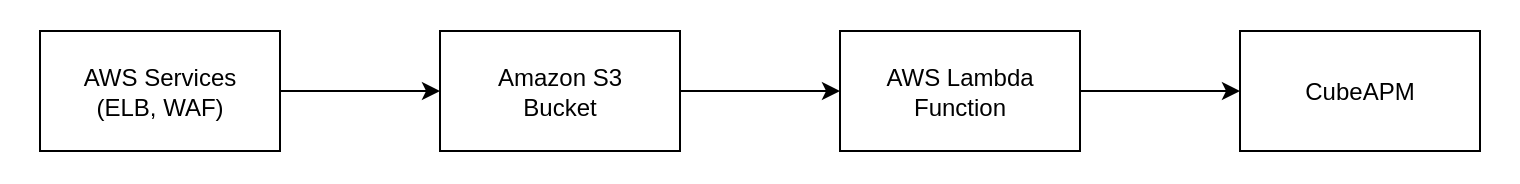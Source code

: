 <mxfile version="28.0.6">
  <diagram name="Page-1" id="AoHrSHvutFHruE96zXki">
    <mxGraphModel dx="976" dy="579" grid="0" gridSize="10" guides="1" tooltips="1" connect="1" arrows="1" fold="1" page="1" pageScale="1" pageWidth="827" pageHeight="1169" math="0" shadow="0">
      <root>
        <mxCell id="0" />
        <mxCell id="1" parent="0" />
        <mxCell id="wSM_X8T7oFFZtxNjYqWQ-23" value="" style="rounded=0;whiteSpace=wrap;html=1;labelBackgroundColor=none;fillColor=light-dark(#FFFFFF,#000000);strokeColor=none;" vertex="1" parent="1">
          <mxGeometry x="34" y="220" width="759" height="91" as="geometry" />
        </mxCell>
        <mxCell id="wSM_X8T7oFFZtxNjYqWQ-28" value="" style="edgeStyle=orthogonalEdgeStyle;rounded=0;orthogonalLoop=1;jettySize=auto;html=1;labelBackgroundColor=none;fontColor=default;" edge="1" parent="1" source="wSM_X8T7oFFZtxNjYqWQ-25" target="wSM_X8T7oFFZtxNjYqWQ-27">
          <mxGeometry relative="1" as="geometry" />
        </mxCell>
        <mxCell id="wSM_X8T7oFFZtxNjYqWQ-25" value="AWS Services&lt;br&gt;(ELB, WAF)" style="rounded=0;whiteSpace=wrap;html=1;labelBackgroundColor=none;" vertex="1" parent="1">
          <mxGeometry x="54" y="235.5" width="120" height="60" as="geometry" />
        </mxCell>
        <mxCell id="wSM_X8T7oFFZtxNjYqWQ-32" value="" style="edgeStyle=orthogonalEdgeStyle;rounded=0;orthogonalLoop=1;jettySize=auto;html=1;" edge="1" parent="1" source="wSM_X8T7oFFZtxNjYqWQ-27" target="wSM_X8T7oFFZtxNjYqWQ-31">
          <mxGeometry relative="1" as="geometry" />
        </mxCell>
        <mxCell id="wSM_X8T7oFFZtxNjYqWQ-27" value="Amazon S3&lt;br&gt;Bucket" style="rounded=0;whiteSpace=wrap;html=1;labelBackgroundColor=none;" vertex="1" parent="1">
          <mxGeometry x="254" y="235.5" width="120" height="60" as="geometry" />
        </mxCell>
        <mxCell id="wSM_X8T7oFFZtxNjYqWQ-34" value="" style="edgeStyle=orthogonalEdgeStyle;rounded=0;orthogonalLoop=1;jettySize=auto;html=1;" edge="1" parent="1" source="wSM_X8T7oFFZtxNjYqWQ-31" target="wSM_X8T7oFFZtxNjYqWQ-33">
          <mxGeometry relative="1" as="geometry" />
        </mxCell>
        <mxCell id="wSM_X8T7oFFZtxNjYqWQ-31" value="AWS Lambda&lt;br&gt;Function" style="rounded=0;whiteSpace=wrap;html=1;labelBackgroundColor=none;" vertex="1" parent="1">
          <mxGeometry x="454" y="235.5" width="120" height="60" as="geometry" />
        </mxCell>
        <mxCell id="wSM_X8T7oFFZtxNjYqWQ-33" value="CubeAPM" style="rounded=0;whiteSpace=wrap;html=1;labelBackgroundColor=none;" vertex="1" parent="1">
          <mxGeometry x="654" y="235.5" width="120" height="60" as="geometry" />
        </mxCell>
      </root>
    </mxGraphModel>
  </diagram>
</mxfile>
